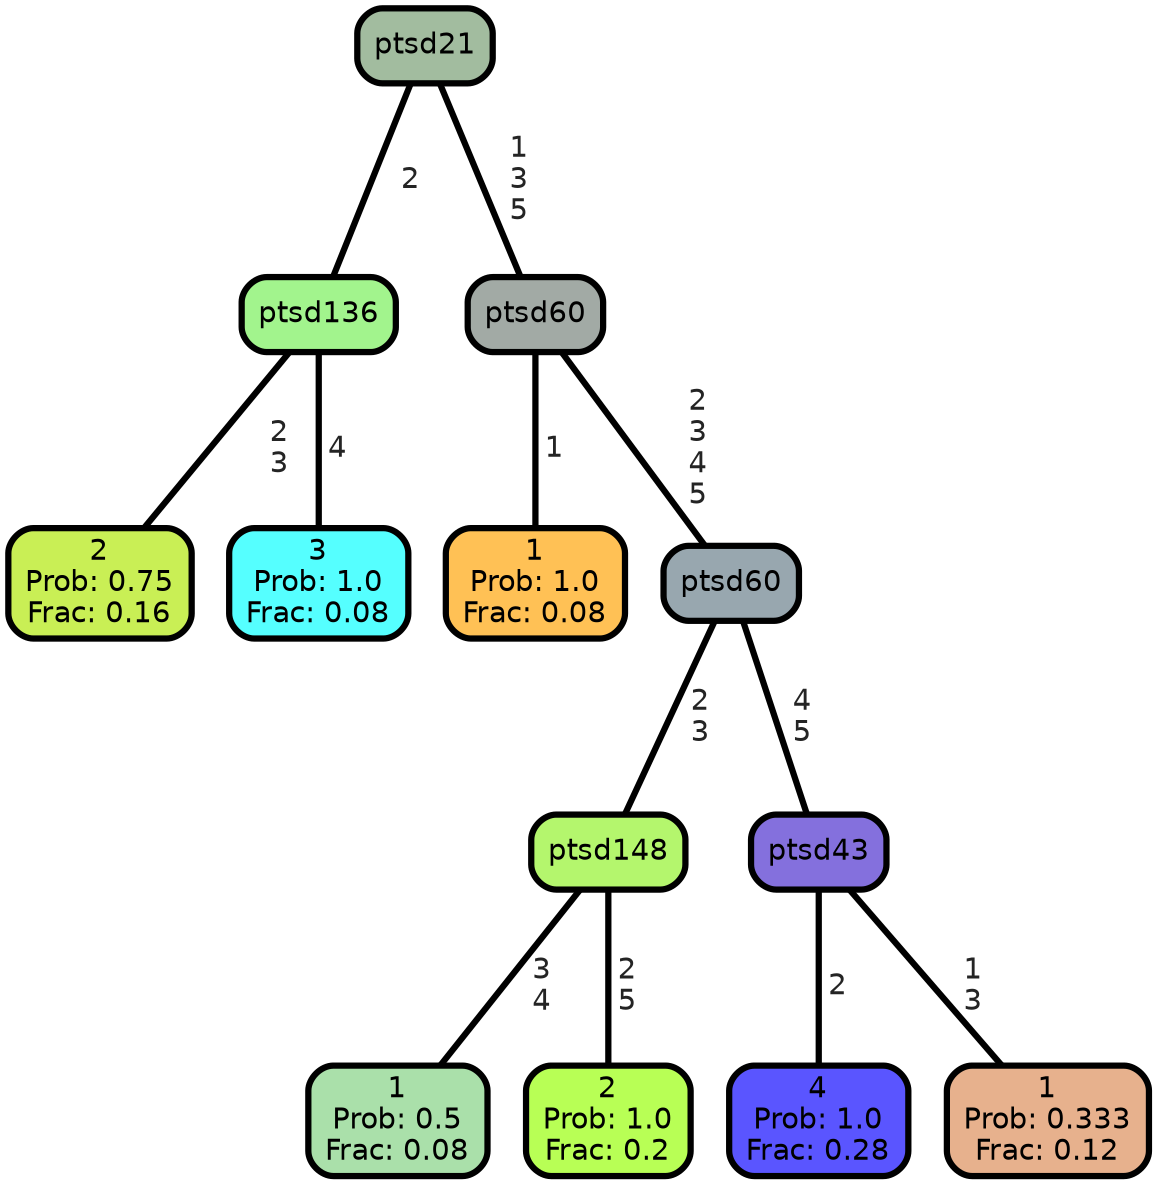 graph Tree {
node [shape=box, style="filled, rounded",color="black",penwidth="3",fontcolor="black",                 fontname=helvetica] ;
graph [ranksep="0 equally", splines=straight,                 bgcolor=transparent, dpi=200] ;
edge [fontname=helvetica, fontweight=bold,fontcolor=grey14,color=black] ;
0 [label="2
Prob: 0.75
Frac: 0.16", fillcolor="#c9ef55"] ;
1 [label="ptsd136", fillcolor="#a2f48d"] ;
2 [label="3
Prob: 1.0
Frac: 0.08", fillcolor="#55ffff"] ;
3 [label="ptsd21", fillcolor="#a2bc9f"] ;
4 [label="1
Prob: 1.0
Frac: 0.08", fillcolor="#ffc155"] ;
5 [label="ptsd60", fillcolor="#a2aaa5"] ;
6 [label="1
Prob: 0.5
Frac: 0.08", fillcolor="#aae0aa"] ;
7 [label="ptsd148", fillcolor="#b4f66d"] ;
8 [label="2
Prob: 1.0
Frac: 0.2", fillcolor="#b8ff55"] ;
9 [label="ptsd60", fillcolor="#98a7af"] ;
10 [label="4
Prob: 1.0
Frac: 0.28", fillcolor="#5a55ff"] ;
11 [label="ptsd43", fillcolor="#8470dd"] ;
12 [label="1
Prob: 0.333
Frac: 0.12", fillcolor="#e7b18d"] ;
1 -- 0 [label=" 2\n 3",penwidth=3] ;
1 -- 2 [label=" 4",penwidth=3] ;
3 -- 1 [label=" 2",penwidth=3] ;
3 -- 5 [label=" 1\n 3\n 5",penwidth=3] ;
5 -- 4 [label=" 1",penwidth=3] ;
5 -- 9 [label=" 2\n 3\n 4\n 5",penwidth=3] ;
7 -- 6 [label=" 3\n 4",penwidth=3] ;
7 -- 8 [label=" 2\n 5",penwidth=3] ;
9 -- 7 [label=" 2\n 3",penwidth=3] ;
9 -- 11 [label=" 4\n 5",penwidth=3] ;
11 -- 10 [label=" 2",penwidth=3] ;
11 -- 12 [label=" 1\n 3",penwidth=3] ;
{rank = same;}}